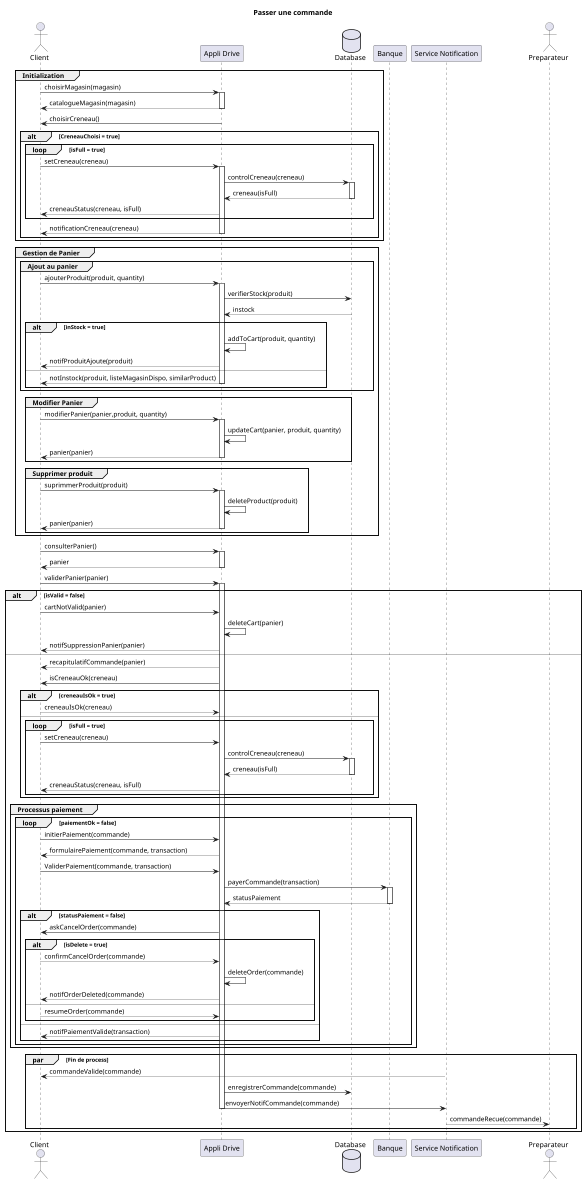 @startuml Seq

scale 0.5

title Passer une commande

actor Client

participant "Appli Drive" as Controller 
database "Database" as DB
participant "Banque" as BQ 
participant "Service Notification" as Notif 
actor Preparateur 

group Initialization

    Client -> Controller++: choisirMagasin(magasin)
    Controller --> Client--: catalogueMagasin(magasin)

    Controller -> Client: choisirCreneau()
    alt CreneauChoisi = true
        loop isFull = true
            Client -> Controller++: setCreneau(creneau)
            Controller -> DB++: controlCreneau(creneau)
            DB --> Controller--: creneau(isFull)
            Controller --> Client: creneauStatus(creneau, isFull)
        end loop
    Controller --> Client--: notificationCreneau(creneau)
    end alt
end

group Gestion de Panier

    group Ajout au panier
        Client -> Controller++: ajouterProduit(produit, quantity)
        Controller -> DB: verifierStock(produit)
        DB --> Controller: instock
        alt inStock = true
        Controller -> Controller:addToCart(produit, quantity)
        Controller --> Client: notifProduitAjoute(produit)
        else
        Controller --> Client--: notInstock(produit, listeMagasinDispo, similarProduct)
        end alt
    end

    group Modifier Panier
        Client -> Controller++: modifierPanier(panier,produit, quantity)
        Controller -> Controller: updateCart(panier, produit, quantity)
        Controller --> Client--: panier(panier)
    end

    group Supprimer produit
        Client -> Controller++: suprimmerProduit(produit)
        Controller -> Controller: deleteProduct(produit)
        Controller --> Client--: panier(panier)
    end 
end 

Client -> Controller++: consulterPanier()
Controller -->Client--: panier

Client -> Controller++: validerPanier(panier)
alt isValid = false
Client -> Controller: cartNotValid(panier)
Controller -> Controller: deleteCart(panier)
Controller --> Client: notifSuppressionPanier(panier)
else
Controller --> Client: recapitulatifCommande(panier)
Controller -> Client: isCreneauOk(creneau)
alt creneauIsOk = true
Client --> Controller: creneauIsOk(creneau)
else 
    loop isFull = true
                Client -> Controller: setCreneau(creneau)
                Controller -> DB++: controlCreneau(creneau)
                DB --> Controller--: creneau(isFull)
                Controller --> Client: creneauStatus(creneau, isFull)
    end loop
end alt

group Processus paiement
loop paiementOk = false
Client -> Controller: initierPaiement(commande)
Controller --> Client: formulairePaiement(commande, transaction)
Client -> Controller: ValiderPaiement(commande, transaction)
Controller -> BQ++: payerCommande(transaction)
BQ --> Controller--: statusPaiement
alt statusPaiement = false

    Controller -> Client: askCancelOrder(commande)
    alt isDelete = true
        Client --> Controller: confirmCancelOrder(commande)
        Controller -> Controller: deleteOrder(commande)
        Controller --> Client: notifOrderDeleted(commande)
    else     
        Client --> Controller: resumeOrder(commande)
    end alt
    
else
Controller --> Client: notifPaiementValide(transaction)
end alt


end

end loop

par Fin de process
Notif --> Client: commandeValide(commande)
Controller -> DB: enregistrerCommande(commande)
Controller -> Notif--: envoyerNotifCommande(commande)
Notif --> Preparateur: commandeRecue(commande)
end par
end alt




@enduml
